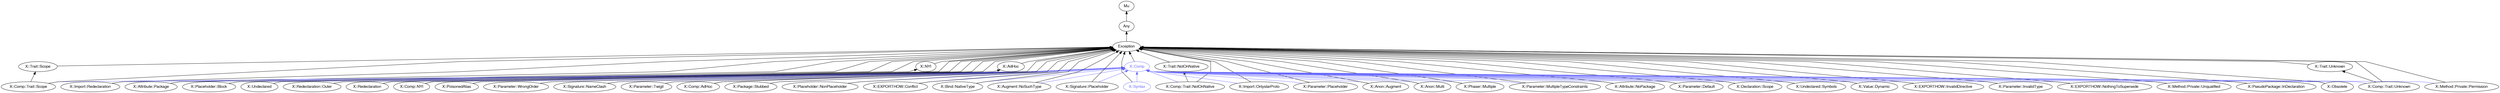 digraph "perl6-type-graph" {
    rankdir=BT;
    splines=polyline;
    overlap=false; 
    // Types
    "X::Comp" [color="#6666FF", fontcolor="#6666FF", href="/type/X::Comp", fontname="FreeSans"];
    "Mu" [color="#000000", fontcolor="#000000", href="/type/Mu", fontname="FreeSans"];
    "Any" [color="#000000", fontcolor="#000000", href="/type/Any", fontname="FreeSans"];
    "Exception" [color="#000000", fontcolor="#000000", href="/type/Exception", fontname="FreeSans"];
    "X::Import::Redeclaration" [color="#000000", fontcolor="#000000", href="/type/X::Import::Redeclaration", fontname="FreeSans"];
    "X::Attribute::Package" [color="#000000", fontcolor="#000000", href="/type/X::Attribute::Package", fontname="FreeSans"];
    "X::Placeholder::Block" [color="#000000", fontcolor="#000000", href="/type/X::Placeholder::Block", fontname="FreeSans"];
    "X::Trait::Scope" [color="#000000", fontcolor="#000000", href="/type/X::Trait::Scope", fontname="FreeSans"];
    "X::Comp::Trait::Scope" [color="#000000", fontcolor="#000000", href="/type/X::Comp::Trait::Scope", fontname="FreeSans"];
    "X::Undeclared" [color="#000000", fontcolor="#000000", href="/type/X::Undeclared", fontname="FreeSans"];
    "X::Redeclaration::Outer" [color="#000000", fontcolor="#000000", href="/type/X::Redeclaration::Outer", fontname="FreeSans"];
    "X::Redeclaration" [color="#000000", fontcolor="#000000", href="/type/X::Redeclaration", fontname="FreeSans"];
    "X::NYI" [color="#000000", fontcolor="#000000", href="/type/X::NYI", fontname="FreeSans"];
    "X::Comp::NYI" [color="#000000", fontcolor="#000000", href="/type/X::Comp::NYI", fontname="FreeSans"];
    "X::PoisonedAlias" [color="#000000", fontcolor="#000000", href="/type/X::PoisonedAlias", fontname="FreeSans"];
    "X::Parameter::WrongOrder" [color="#000000", fontcolor="#000000", href="/type/X::Parameter::WrongOrder", fontname="FreeSans"];
    "X::Signature::NameClash" [color="#000000", fontcolor="#000000", href="/type/X::Signature::NameClash", fontname="FreeSans"];
    "X::Parameter::Twigil" [color="#000000", fontcolor="#000000", href="/type/X::Parameter::Twigil", fontname="FreeSans"];
    "X::AdHoc" [color="#000000", fontcolor="#000000", href="/type/X::AdHoc", fontname="FreeSans"];
    "X::Comp::AdHoc" [color="#000000", fontcolor="#000000", href="/type/X::Comp::AdHoc", fontname="FreeSans"];
    "X::Package::Stubbed" [color="#000000", fontcolor="#000000", href="/type/X::Package::Stubbed", fontname="FreeSans"];
    "X::Placeholder::NonPlaceholder" [color="#000000", fontcolor="#000000", href="/type/X::Placeholder::NonPlaceholder", fontname="FreeSans"];
    "X::EXPORTHOW::Conflict" [color="#000000", fontcolor="#000000", href="/type/X::EXPORTHOW::Conflict", fontname="FreeSans"];
    "X::Bind::NativeType" [color="#000000", fontcolor="#000000", href="/type/X::Bind::NativeType", fontname="FreeSans"];
    "X::Augment::NoSuchType" [color="#000000", fontcolor="#000000", href="/type/X::Augment::NoSuchType", fontname="FreeSans"];
    "X::Signature::Placeholder" [color="#000000", fontcolor="#000000", href="/type/X::Signature::Placeholder", fontname="FreeSans"];
    "X::Syntax" [color="#6666FF", fontcolor="#6666FF", href="/type/X::Syntax", fontname="FreeSans"];
    "X::Trait::NotOnNative" [color="#000000", fontcolor="#000000", href="/type/X::Trait::NotOnNative", fontname="FreeSans"];
    "X::Comp::Trait::NotOnNative" [color="#000000", fontcolor="#000000", href="/type/X::Comp::Trait::NotOnNative", fontname="FreeSans"];
    "X::Import::OnlystarProto" [color="#000000", fontcolor="#000000", href="/type/X::Import::OnlystarProto", fontname="FreeSans"];
    "X::Parameter::Placeholder" [color="#000000", fontcolor="#000000", href="/type/X::Parameter::Placeholder", fontname="FreeSans"];
    "X::Anon::Augment" [color="#000000", fontcolor="#000000", href="/type/X::Anon::Augment", fontname="FreeSans"];
    "X::Anon::Multi" [color="#000000", fontcolor="#000000", href="/type/X::Anon::Multi", fontname="FreeSans"];
    "X::Phaser::Multiple" [color="#000000", fontcolor="#000000", href="/type/X::Phaser::Multiple", fontname="FreeSans"];
    "X::Trait::Unknown" [color="#000000", fontcolor="#000000", href="/type/X::Trait::Unknown", fontname="FreeSans"];
    "X::Comp::Trait::Unknown" [color="#000000", fontcolor="#000000", href="/type/X::Comp::Trait::Unknown", fontname="FreeSans"];
    "X::Parameter::MultipleTypeConstraints" [color="#000000", fontcolor="#000000", href="/type/X::Parameter::MultipleTypeConstraints", fontname="FreeSans"];
    "X::Attribute::NoPackage" [color="#000000", fontcolor="#000000", href="/type/X::Attribute::NoPackage", fontname="FreeSans"];
    "X::Parameter::Default" [color="#000000", fontcolor="#000000", href="/type/X::Parameter::Default", fontname="FreeSans"];
    "X::Declaration::Scope" [color="#000000", fontcolor="#000000", href="/type/X::Declaration::Scope", fontname="FreeSans"];
    "X::Undeclared::Symbols" [color="#000000", fontcolor="#000000", href="/type/X::Undeclared::Symbols", fontname="FreeSans"];
    "X::Value::Dynamic" [color="#000000", fontcolor="#000000", href="/type/X::Value::Dynamic", fontname="FreeSans"];
    "X::EXPORTHOW::InvalidDirective" [color="#000000", fontcolor="#000000", href="/type/X::EXPORTHOW::InvalidDirective", fontname="FreeSans"];
    "X::Parameter::InvalidType" [color="#000000", fontcolor="#000000", href="/type/X::Parameter::InvalidType", fontname="FreeSans"];
    "X::EXPORTHOW::NothingToSupersede" [color="#000000", fontcolor="#000000", href="/type/X::EXPORTHOW::NothingToSupersede", fontname="FreeSans"];
    "X::Method::Private::Unqualified" [color="#000000", fontcolor="#000000", href="/type/X::Method::Private::Unqualified", fontname="FreeSans"];
    "X::PseudoPackage::InDeclaration" [color="#000000", fontcolor="#000000", href="/type/X::PseudoPackage::InDeclaration", fontname="FreeSans"];
    "X::Obsolete" [color="#000000", fontcolor="#000000", href="/type/X::Obsolete", fontname="FreeSans"];
    "X::Method::Private::Permission" [color="#000000", fontcolor="#000000", href="/type/X::Method::Private::Permission", fontname="FreeSans"];

    // Superclasses
    "X::Comp" -> "Exception" [color="#000000"];
    "Any" -> "Mu" [color="#000000"];
    "Exception" -> "Any" [color="#000000"];
    "X::Import::Redeclaration" -> "Exception" [color="#000000"];
    "X::Attribute::Package" -> "Exception" [color="#000000"];
    "X::Placeholder::Block" -> "Exception" [color="#000000"];
    "X::Trait::Scope" -> "Exception" [color="#000000"];
    "X::Comp::Trait::Scope" -> "X::Trait::Scope" [color="#000000"];
    "X::Comp::Trait::Scope" -> "Exception" [color="#000000"];
    "X::Undeclared" -> "Exception" [color="#000000"];
    "X::Redeclaration::Outer" -> "Exception" [color="#000000"];
    "X::Redeclaration" -> "Exception" [color="#000000"];
    "X::NYI" -> "Exception" [color="#000000"];
    "X::Comp::NYI" -> "X::NYI" [color="#000000"];
    "X::Comp::NYI" -> "Exception" [color="#000000"];
    "X::PoisonedAlias" -> "Exception" [color="#000000"];
    "X::Parameter::WrongOrder" -> "Exception" [color="#000000"];
    "X::Signature::NameClash" -> "Exception" [color="#000000"];
    "X::Parameter::Twigil" -> "Exception" [color="#000000"];
    "X::AdHoc" -> "Exception" [color="#000000"];
    "X::Comp::AdHoc" -> "X::AdHoc" [color="#000000"];
    "X::Comp::AdHoc" -> "Exception" [color="#000000"];
    "X::Package::Stubbed" -> "Exception" [color="#000000"];
    "X::Placeholder::NonPlaceholder" -> "Exception" [color="#000000"];
    "X::EXPORTHOW::Conflict" -> "Exception" [color="#000000"];
    "X::Bind::NativeType" -> "Exception" [color="#000000"];
    "X::Augment::NoSuchType" -> "Exception" [color="#000000"];
    "X::Signature::Placeholder" -> "Exception" [color="#000000"];
    "X::Syntax" -> "Exception" [color="#000000"];
    "X::Trait::NotOnNative" -> "Exception" [color="#000000"];
    "X::Comp::Trait::NotOnNative" -> "X::Trait::NotOnNative" [color="#000000"];
    "X::Comp::Trait::NotOnNative" -> "Exception" [color="#000000"];
    "X::Import::OnlystarProto" -> "Exception" [color="#000000"];
    "X::Parameter::Placeholder" -> "Exception" [color="#000000"];
    "X::Anon::Augment" -> "Exception" [color="#000000"];
    "X::Anon::Multi" -> "Exception" [color="#000000"];
    "X::Phaser::Multiple" -> "Exception" [color="#000000"];
    "X::Trait::Unknown" -> "Exception" [color="#000000"];
    "X::Comp::Trait::Unknown" -> "X::Trait::Unknown" [color="#000000"];
    "X::Comp::Trait::Unknown" -> "Exception" [color="#000000"];
    "X::Parameter::MultipleTypeConstraints" -> "Exception" [color="#000000"];
    "X::Attribute::NoPackage" -> "Exception" [color="#000000"];
    "X::Parameter::Default" -> "Exception" [color="#000000"];
    "X::Declaration::Scope" -> "Exception" [color="#000000"];
    "X::Undeclared::Symbols" -> "Exception" [color="#000000"];
    "X::Value::Dynamic" -> "Exception" [color="#000000"];
    "X::EXPORTHOW::InvalidDirective" -> "Exception" [color="#000000"];
    "X::Parameter::InvalidType" -> "Exception" [color="#000000"];
    "X::EXPORTHOW::NothingToSupersede" -> "Exception" [color="#000000"];
    "X::Method::Private::Unqualified" -> "Exception" [color="#000000"];
    "X::PseudoPackage::InDeclaration" -> "Exception" [color="#000000"];
    "X::Obsolete" -> "Exception" [color="#000000"];
    "X::Method::Private::Permission" -> "Exception" [color="#000000"];

    // Roles
    "X::Import::Redeclaration" -> "X::Comp" [color="#6666FF"];
    "X::Attribute::Package" -> "X::Comp" [color="#6666FF"];
    "X::Placeholder::Block" -> "X::Comp" [color="#6666FF"];
    "X::Comp::Trait::Scope" -> "X::Comp" [color="#6666FF"];
    "X::Undeclared" -> "X::Comp" [color="#6666FF"];
    "X::Redeclaration::Outer" -> "X::Comp" [color="#6666FF"];
    "X::Redeclaration" -> "X::Comp" [color="#6666FF"];
    "X::Comp::NYI" -> "X::Comp" [color="#6666FF"];
    "X::PoisonedAlias" -> "X::Comp" [color="#6666FF"];
    "X::Parameter::WrongOrder" -> "X::Comp" [color="#6666FF"];
    "X::Signature::NameClash" -> "X::Comp" [color="#6666FF"];
    "X::Parameter::Twigil" -> "X::Comp" [color="#6666FF"];
    "X::Comp::AdHoc" -> "X::Comp" [color="#6666FF"];
    "X::Package::Stubbed" -> "X::Comp" [color="#6666FF"];
    "X::Placeholder::NonPlaceholder" -> "X::Comp" [color="#6666FF"];
    "X::EXPORTHOW::Conflict" -> "X::Comp" [color="#6666FF"];
    "X::Bind::NativeType" -> "X::Comp" [color="#6666FF"];
    "X::Augment::NoSuchType" -> "X::Comp" [color="#6666FF"];
    "X::Signature::Placeholder" -> "X::Comp" [color="#6666FF"];
    "X::Syntax" -> "X::Comp" [color="#6666FF"];
    "X::Comp::Trait::NotOnNative" -> "X::Comp" [color="#6666FF"];
    "X::Import::OnlystarProto" -> "X::Comp" [color="#6666FF"];
    "X::Parameter::Placeholder" -> "X::Comp" [color="#6666FF"];
    "X::Anon::Augment" -> "X::Comp" [color="#6666FF"];
    "X::Anon::Multi" -> "X::Comp" [color="#6666FF"];
    "X::Phaser::Multiple" -> "X::Comp" [color="#6666FF"];
    "X::Comp::Trait::Unknown" -> "X::Comp" [color="#6666FF"];
    "X::Parameter::MultipleTypeConstraints" -> "X::Comp" [color="#6666FF"];
    "X::Attribute::NoPackage" -> "X::Comp" [color="#6666FF"];
    "X::Parameter::Default" -> "X::Comp" [color="#6666FF"];
    "X::Declaration::Scope" -> "X::Comp" [color="#6666FF"];
    "X::Undeclared::Symbols" -> "X::Comp" [color="#6666FF"];
    "X::Value::Dynamic" -> "X::Comp" [color="#6666FF"];
    "X::EXPORTHOW::InvalidDirective" -> "X::Comp" [color="#6666FF"];
    "X::Parameter::InvalidType" -> "X::Comp" [color="#6666FF"];
    "X::EXPORTHOW::NothingToSupersede" -> "X::Comp" [color="#6666FF"];
    "X::Method::Private::Unqualified" -> "X::Comp" [color="#6666FF"];
    "X::PseudoPackage::InDeclaration" -> "X::Comp" [color="#6666FF"];
    "X::Obsolete" -> "X::Comp" [color="#6666FF"];
    "X::Method::Private::Permission" -> "X::Comp" [color="#6666FF"];
}
